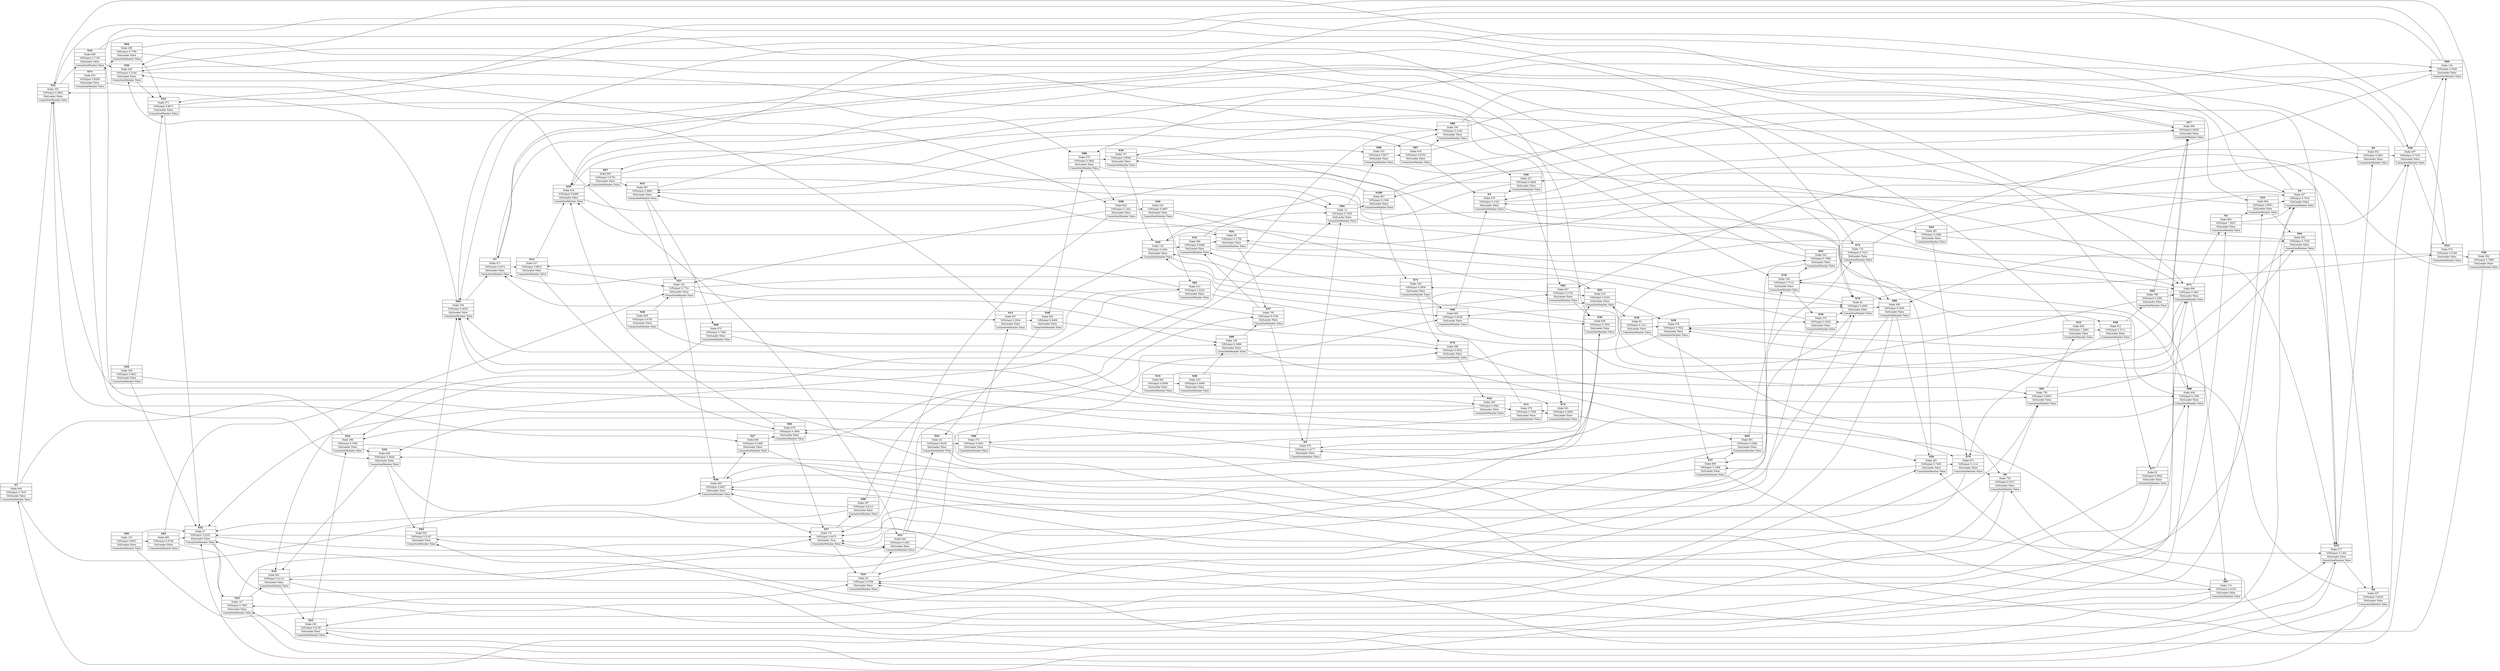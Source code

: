 strict digraph "Peers" {
  rankdir="LR"
  "N1" [shape="record" label=<<b>N1</b>|Stake 644|VrfOutput 0.7919|SlotLeader False|CommitteeMember False>]
  "N10" [shape="record" label=<<b>N10</b>|Stake 747|VrfOutput 2.8594|SlotLeader False|CommitteeMember False>]
  "N100" [shape="record" label=<<b>N100</b>|Stake 667|VrfOutput 0.1546|SlotLeader False|CommitteeMember False>]
  "N11" [shape="record" label=<<b>N11</b>|Stake 379|VrfOutput 0.7609|SlotLeader False|CommitteeMember False>]
  "N12" [shape="record" label=<<b>N12</b>|Stake 856|VrfOutput 1.2893|SlotLeader False|CommitteeMember False>]
  "N13" [shape="record" label=<<b>N13</b>|Stake 437|VrfOutput 0.6915|SlotLeader False|CommitteeMember False>]
  "N14" [shape="record" label=<<b>N14</b>|Stake 595|VrfOutput 0.9599|SlotLeader False|CommitteeMember False>]
  "N15" [shape="record" label=<<b>N15</b>|Stake 857|VrfOutput 0.2004|SlotLeader False|CommitteeMember False>]
  "N16" [shape="record" label=<<b>N16</b>|Stake 646|VrfOutput 0.7150|SlotLeader False|CommitteeMember False>]
  "N17" [shape="record" label=<<b>N17</b>|Stake 990|VrfOutput 0.9835|SlotLeader False|CommitteeMember False>]
  "N18" [shape="record" label=<<b>N18</b>|Stake 62|VrfOutput 0.1011|SlotLeader False|CommitteeMember False>]
  "N19" [shape="record" label=<<b>N19</b>|Stake 20|VrfOutput 0.9798|SlotLeader False|CommitteeMember False>]
  "N2" [shape="record" label=<<b>N2</b>|Stake 804|VrfOutput 7.8537|SlotLeader False|CommitteeMember False>]
  "N20" [shape="record" label=<<b>N20</b>|Stake 916|VrfOutput 0.8480|SlotLeader False|CommitteeMember False>]
  "N21" [shape="record" label=<<b>N21</b>|Stake 192|VrfOutput 0.7741|SlotLeader False|CommitteeMember False>]
  "N22" [shape="record" label=<<b>N22</b>|Stake 430|VrfOutput 0.4862|SlotLeader False|CommitteeMember False>]
  "N23" [shape="record" label=<<b>N23</b>|Stake 147|VrfOutput 0.7855|SlotLeader False|CommitteeMember False>]
  "N24" [shape="record" label=<<b>N24</b>|Stake 396|VrfOutput 8.7093|SlotLeader False|CommitteeMember False>]
  "N25" [shape="record" label=<<b>N25</b>|Stake 230|VrfOutput 0.6138|SlotLeader False|CommitteeMember False>]
  "N26" [shape="record" label=<<b>N26</b>|Stake 643|VrfOutput 0.5140|SlotLeader False|CommitteeMember False>]
  "N27" [shape="record" label=<<b>N27</b>|Stake 658|VrfOutput 0.2490|SlotLeader False|CommitteeMember False>]
  "N28" [shape="record" label=<<b>N28</b>|Stake 253|VrfOutput 0.4490|SlotLeader False|CommitteeMember False>]
  "N29" [shape="record" label=<<b>N29</b>|Stake 132|VrfOutput 0.4481|SlotLeader False|CommitteeMember False>]
  "N3" [shape="record" label=<<b>N3</b>|Stake 679|VrfOutput 0.1242|SlotLeader False|CommitteeMember False>]
  "N30" [shape="record" label=<<b>N30</b>|Stake 327|VrfOutput 0.4926|SlotLeader False|CommitteeMember False>]
  "N31" [shape="record" label=<<b>N31</b>|Stake 569|VrfOutput 0.6466|SlotLeader False|CommitteeMember False>]
  "N32" [shape="record" label=<<b>N32</b>|Stake 601|VrfOutput 0.4112|SlotLeader False|CommitteeMember False>]
  "N33" [shape="record" label=<<b>N33</b>|Stake 574|VrfOutput 0.5169|SlotLeader False|CommitteeMember False>]
  "N34" [shape="record" label=<<b>N34</b>|Stake 646|VrfOutput 0.3628|SlotLeader False|CommitteeMember False>]
  "N35" [shape="record" label=<<b>N35</b>|Stake 864|VrfOutput 4.9951|SlotLeader False|CommitteeMember False>]
  "N36" [shape="record" label=<<b>N36</b>|Stake 650|VrfOutput 0.7833|SlotLeader False|CommitteeMember False>]
  "N37" [shape="record" label=<<b>N37</b>|Stake 699|VrfOutput 5.1406|SlotLeader False|CommitteeMember False>]
  "N38" [shape="record" label=<<b>N38</b>|Stake 392|VrfOutput 0.7968|SlotLeader False|CommitteeMember False>]
  "N39" [shape="record" label=<<b>N39</b>|Stake 379|VrfOutput 0.7622|SlotLeader False|CommitteeMember False>]
  "N4" [shape="record" label=<<b>N4</b>|Stake 207|VrfOutput 0.7616|SlotLeader False|CommitteeMember False>]
  "N40" [shape="record" label=<<b>N40</b>|Stake 609|VrfOutput 0.4782|SlotLeader False|CommitteeMember False>]
  "N41" [shape="record" label=<<b>N41</b>|Stake 571|VrfOutput 0.9671|SlotLeader False|CommitteeMember False>]
  "N42" [shape="record" label=<<b>N42</b>|Stake 208|VrfOutput 0.5861|SlotLeader False|CommitteeMember False>]
  "N43" [shape="record" label=<<b>N43</b>|Stake 44|VrfOutput 0.9235|SlotLeader False|CommitteeMember False>]
  "N44" [shape="record" label=<<b>N44</b>|Stake 349|VrfOutput 0.4821|SlotLeader False|CommitteeMember False>]
  "N45" [shape="record" label=<<b>N45</b>|Stake 481|VrfOutput 0.2388|SlotLeader False|CommitteeMember False>]
  "N46" [shape="record" label=<<b>N46</b>|Stake 495|VrfOutput 0.6827|SlotLeader False|CommitteeMember False>]
  "N47" [shape="record" label=<<b>N47</b>|Stake 745|VrfOutput 8.4756|SlotLeader False|CommitteeMember False>]
  "N48" [shape="record" label=<<b>N48</b>|Stake 854|VrfOutput 0.4009|SlotLeader False|CommitteeMember False>]
  "N49" [shape="record" label=<<b>N49</b>|Stake 322|VrfOutput 0.9987|SlotLeader False|CommitteeMember False>]
  "N5" [shape="record" label=<<b>N5</b>|Stake 552|VrfOutput 0.3851|SlotLeader False|CommitteeMember False>]
  "N50" [shape="record" label=<<b>N50</b>|Stake 370|VrfOutput 0.4205|SlotLeader False|CommitteeMember False>]
  "N51" [shape="record" label=<<b>N51</b>|Stake 644|VrfOutput 0.1821|SlotLeader False|CommitteeMember False>]
  "N52" [shape="record" label=<<b>N52</b>|Stake 47|VrfOutput 3.2255|SlotLeader False|CommitteeMember False>]
  "N53" [shape="record" label=<<b>N53</b>|Stake 577|VrfOutput 0.1263|SlotLeader False|CommitteeMember False>]
  "N54" [shape="record" label=<<b>N54</b>|Stake 59|VrfOutput 0.1759|SlotLeader False|CommitteeMember False>]
  "N55" [shape="record" label=<<b>N55</b>|Stake 381|VrfOutput 0.3690|SlotLeader False|CommitteeMember False>]
  "N56" [shape="record" label=<<b>N56</b>|Stake 491|VrfOutput 0.7455|SlotLeader False|CommitteeMember False>]
  "N57" [shape="record" label=<<b>N57</b>|Stake 731|VrfOutput 0.4472|SlotLeader True|CommitteeMember False>]
  "N58" [shape="record" label=<<b>N58</b>|Stake 912|VrfOutput 0.3711|SlotLeader False|CommitteeMember False>]
  "N59" [shape="record" label=<<b>N59</b>|Stake 297|VrfOutput 0.7230|SlotLeader False|CommitteeMember False>]
  "N6" [shape="record" label=<<b>N6</b>|Stake 457|VrfOutput 0.8520|SlotLeader False|CommitteeMember False>]
  "N60" [shape="record" label=<<b>N60</b>|Stake 106|VrfOutput 0.5698|SlotLeader False|CommitteeMember False>]
  "N61" [shape="record" label=<<b>N61</b>|Stake 913|VrfOutput 2.5223|SlotLeader False|CommitteeMember False>]
  "N62" [shape="record" label=<<b>N62</b>|Stake 798|VrfOutput 0.3392|SlotLeader False|CommitteeMember False>]
  "N63" [shape="record" label=<<b>N63</b>|Stake 543|VrfOutput 0.7666|SlotLeader False|CommitteeMember False>]
  "N64" [shape="record" label=<<b>N64</b>|Stake 482|VrfOutput 0.7539|SlotLeader False|CommitteeMember False>]
  "N65" [shape="record" label=<<b>N65</b>|Stake 581|VrfOutput 0.5396|SlotLeader False|CommitteeMember False>]
  "N66" [shape="record" label=<<b>N66</b>|Stake 372|VrfOutput 0.2951|SlotLeader False|CommitteeMember False>]
  "N67" [shape="record" label=<<b>N67</b>|Stake 893|VrfOutput 0.5752|SlotLeader False|CommitteeMember False>]
  "N68" [shape="record" label=<<b>N68</b>|Stake 973|VrfOutput 0.7460|SlotLeader False|CommitteeMember False>]
  "N69" [shape="record" label=<<b>N69</b>|Stake 144|VrfOutput 0.3026|SlotLeader False|CommitteeMember False>]
  "N7" [shape="record" label=<<b>N7</b>|Stake 471|VrfOutput 0.3474|SlotLeader False|CommitteeMember False>]
  "N70" [shape="record" label=<<b>N70</b>|Stake 82|VrfOutput 0.4065|SlotLeader False|CommitteeMember False>]
  "N71" [shape="record" label=<<b>N71</b>|Stake 660|VrfOutput 0.3901|SlotLeader False|CommitteeMember False>]
  "N72" [shape="record" label=<<b>N72</b>|Stake 361|VrfOutput 4.4840|SlotLeader False|CommitteeMember False>]
  "N73" [shape="record" label=<<b>N73</b>|Stake 532|VrfOutput 0.8269|SlotLeader False|CommitteeMember False>]
  "N74" [shape="record" label=<<b>N74</b>|Stake 715|VrfOutput 0.7913|SlotLeader False|CommitteeMember False>]
  "N75" [shape="record" label=<<b>N75</b>|Stake 249|VrfOutput 0.3856|SlotLeader False|CommitteeMember False>]
  "N76" [shape="record" label=<<b>N76</b>|Stake 975|VrfOutput 0.1114|SlotLeader False|CommitteeMember False>]
  "N77" [shape="record" label=<<b>N77</b>|Stake 83|VrfOutput 0.5842|SlotLeader False|CommitteeMember False>]
  "N78" [shape="record" label=<<b>N78</b>|Stake 164|VrfOutput 0.7131|SlotLeader False|CommitteeMember False>]
  "N79" [shape="record" label=<<b>N79</b>|Stake 298|VrfOutput 0.9531|SlotLeader False|CommitteeMember False>]
  "N8" [shape="record" label=<<b>N8</b>|Stake 728|VrfOutput 0.5317|SlotLeader False|CommitteeMember False>]
  "N80" [shape="record" label=<<b>N80</b>|Stake 404|VrfOutput 0.1389|SlotLeader False|CommitteeMember False>]
  "N81" [shape="record" label=<<b>N81</b>|Stake 792|VrfOutput 0.8567|SlotLeader False|CommitteeMember False>]
  "N82" [shape="record" label=<<b>N82</b>|Stake 567|VrfOutput 0.2729|SlotLeader False|CommitteeMember False>]
  "N83" [shape="record" label=<<b>N83</b>|Stake 978|VrfOutput 0.1894|SlotLeader False|CommitteeMember False>]
  "N84" [shape="record" label=<<b>N84</b>|Stake 14|VrfOutput 0.7630|SlotLeader False|CommitteeMember False>]
  "N85" [shape="record" label=<<b>N85</b>|Stake 133|VrfOutput 0.6931|SlotLeader False|CommitteeMember False>]
  "N86" [shape="record" label=<<b>N86</b>|Stake 938|VrfOutput 0.3455|SlotLeader False|CommitteeMember False>]
  "N87" [shape="record" label=<<b>N87</b>|Stake 619|VrfOutput 0.9753|SlotLeader False|CommitteeMember False>]
  "N88" [shape="record" label=<<b>N88</b>|Stake 675|VrfOutput 0.3842|SlotLeader False|CommitteeMember False>]
  "N89" [shape="record" label=<<b>N89</b>|Stake 330|VrfOutput 0.5183|SlotLeader False|CommitteeMember False>]
  "N9" [shape="record" label=<<b>N9</b>|Stake 979|VrfOutput 0.4177|SlotLeader False|CommitteeMember False>]
  "N90" [shape="record" label=<<b>N90</b>|Stake 352|VrfOutput 0.8077|SlotLeader False|CommitteeMember False>]
  "N91" [shape="record" label=<<b>N91</b>|Stake 234|VrfOutput 0.5323|SlotLeader False|CommitteeMember False>]
  "N92" [shape="record" label=<<b>N92</b>|Stake 800|VrfOutput 0.9736|SlotLeader False|CommitteeMember False>]
  "N93" [shape="record" label=<<b>N93</b>|Stake 945|VrfOutput 0.5167|SlotLeader False|CommitteeMember False>]
  "N94" [shape="record" label=<<b>N94</b>|Stake 268|VrfOutput 0.7706|SlotLeader False|CommitteeMember False>]
  "N95" [shape="record" label=<<b>N95</b>|Stake 339|VrfOutput 0.4033|SlotLeader False|CommitteeMember False>]
  "N96" [shape="record" label=<<b>N96</b>|Stake 604|VrfOutput 0.8258|SlotLeader False|CommitteeMember False>]
  "N97" [shape="record" label=<<b>N97</b>|Stake 174|VrfOutput 0.4104|SlotLeader False|CommitteeMember False>]
  "N98" [shape="record" label=<<b>N98</b>|Stake 602|VrfOutput 0.1441|SlotLeader False|CommitteeMember False>]
  "N99" [shape="record" label=<<b>N99</b>|Stake 297|VrfOutput 0.8115|SlotLeader False|CommitteeMember False>]
  "N1" -> "N22"
  "N1" -> "N46"
  "N1" -> "N81"
  "N10" -> "N29"
  "N10" -> "N53"
  "N10" -> "N90"
  "N100" -> "N55"
  "N100" -> "N69"
  "N100" -> "N75"
  "N11" -> "N55"
  "N11" -> "N66"
  "N11" -> "N72"
  "N12" -> "N39"
  "N12" -> "N58"
  "N12" -> "N95"
  "N13" -> "N20"
  "N13" -> "N21"
  "N13" -> "N83"
  "N14" -> "N17"
  "N14" -> "N28"
  "N14" -> "N72"
  "N15" -> "N26"
  "N15" -> "N29"
  "N15" -> "N48"
  "N16" -> "N26"
  "N16" -> "N36"
  "N16" -> "N4"
  "N17" -> "N100"
  "N17" -> "N23"
  "N17" -> "N7"
  "N18" -> "N39"
  "N18" -> "N70"
  "N18" -> "N8"
  "N19" -> "N51"
  "N19" -> "N52"
  "N19" -> "N74"
  "N2" -> "N35"
  "N2" -> "N4"
  "N2" -> "N59"
  "N20" -> "N67"
  "N20" -> "N71"
  "N20" -> "N84"
  "N21" -> "N46"
  "N21" -> "N60"
  "N21" -> "N96"
  "N22" -> "N16"
  "N22" -> "N27"
  "N22" -> "N71"
  "N23" -> "N32"
  "N23" -> "N57"
  "N23" -> "N71"
  "N24" -> "N16"
  "N24" -> "N2"
  "N24" -> "N34"
  "N25" -> "N24"
  "N25" -> "N4"
  "N25" -> "N56"
  "N26" -> "N41"
  "N26" -> "N72"
  "N26" -> "N74"
  "N27" -> "N83"
  "N27" -> "N84"
  "N27" -> "N97"
  "N28" -> "N60"
  "N28" -> "N71"
  "N28" -> "N76"
  "N29" -> "N31"
  "N29" -> "N54"
  "N29" -> "N91"
  "N3" -> "N30"
  "N3" -> "N6"
  "N3" -> "N70"
  "N30" -> "N10"
  "N30" -> "N29"
  "N30" -> "N82"
  "N31" -> "N54"
  "N31" -> "N70"
  "N31" -> "N84"
  "N32" -> "N25"
  "N32" -> "N51"
  "N32" -> "N80"
  "N33" -> "N26"
  "N33" -> "N38"
  "N33" -> "N86"
  "N34" -> "N32"
  "N34" -> "N53"
  "N34" -> "N93"
  "N35" -> "N30"
  "N35" -> "N4"
  "N35" -> "N64"
  "N36" -> "N29"
  "N36" -> "N34"
  "N36" -> "N46"
  "N37" -> "N32"
  "N37" -> "N35"
  "N37" -> "N65"
  "N38" -> "N41"
  "N38" -> "N8"
  "N38" -> "N82"
  "N39" -> "N37"
  "N39" -> "N50"
  "N39" -> "N95"
  "N4" -> "N22"
  "N4" -> "N54"
  "N4" -> "N83"
  "N40" -> "N15"
  "N40" -> "N21"
  "N40" -> "N60"
  "N41" -> "N52"
  "N41" -> "N78"
  "N41" -> "N88"
  "N42" -> "N11"
  "N42" -> "N22"
  "N42" -> "N95"
  "N43" -> "N66"
  "N43" -> "N70"
  "N43" -> "N83"
  "N44" -> "N36"
  "N44" -> "N41"
  "N44" -> "N52"
  "N45" -> "N4"
  "N45" -> "N64"
  "N45" -> "N76"
  "N46" -> "N27"
  "N46" -> "N57"
  "N46" -> "N70"
  "N47" -> "N31"
  "N47" -> "N7"
  "N47" -> "N9"
  "N48" -> "N43"
  "N48" -> "N82"
  "N48" -> "N88"
  "N49" -> "N58"
  "N49" -> "N61"
  "N49" -> "N91"
  "N5" -> "N20"
  "N5" -> "N3"
  "N5" -> "N59"
  "N50" -> "N25"
  "N50" -> "N29"
  "N50" -> "N70"
  "N51" -> "N43"
  "N51" -> "N69"
  "N51" -> "N96"
  "N52" -> "N23"
  "N52" -> "N53"
  "N52" -> "N79"
  "N53" -> "N5"
  "N53" -> "N6"
  "N53" -> "N93"
  "N54" -> "N47"
  "N54" -> "N53"
  "N54" -> "N55"
  "N55" -> "N21"
  "N55" -> "N68"
  "N55" -> "N80"
  "N56" -> "N37"
  "N56" -> "N67"
  "N56" -> "N76"
  "N57" -> "N19"
  "N57" -> "N51"
  "N57" -> "N99"
  "N58" -> "N62"
  "N58" -> "N76"
  "N58" -> "N77"
  "N59" -> "N33"
  "N59" -> "N69"
  "N59" -> "N88"
  "N6" -> "N25"
  "N6" -> "N52"
  "N6" -> "N91"
  "N60" -> "N47"
  "N60" -> "N65"
  "N60" -> "N79"
  "N61" -> "N13"
  "N61" -> "N24"
  "N61" -> "N81"
  "N62" -> "N17"
  "N62" -> "N71"
  "N62" -> "N96"
  "N63" -> "N10"
  "N63" -> "N26"
  "N63" -> "N37"
  "N64" -> "N3"
  "N64" -> "N39"
  "N64" -> "N53"
  "N65" -> "N19"
  "N65" -> "N78"
  "N65" -> "N9"
  "N66" -> "N15"
  "N66" -> "N59"
  "N66" -> "N91"
  "N67" -> "N55"
  "N67" -> "N84"
  "N67" -> "N87"
  "N68" -> "N32"
  "N68" -> "N42"
  "N68" -> "N61"
  "N69" -> "N20"
  "N69" -> "N26"
  "N69" -> "N78"
  "N7" -> "N13"
  "N7" -> "N17"
  "N7" -> "N30"
  "N70" -> "N20"
  "N70" -> "N33"
  "N70" -> "N86"
  "N71" -> "N2"
  "N71" -> "N39"
  "N71" -> "N97"
  "N72" -> "N11"
  "N72" -> "N53"
  "N72" -> "N95"
  "N73" -> "N34"
  "N73" -> "N51"
  "N73" -> "N94"
  "N74" -> "N5"
  "N74" -> "N71"
  "N74" -> "N86"
  "N75" -> "N31"
  "N75" -> "N79"
  "N75" -> "N96"
  "N76" -> "N46"
  "N76" -> "N57"
  "N76" -> "N8"
  "N77" -> "N19"
  "N77" -> "N46"
  "N77" -> "N80"
  "N78" -> "N50"
  "N78" -> "N63"
  "N78" -> "N86"
  "N79" -> "N42"
  "N79" -> "N7"
  "N79" -> "N81"
  "N8" -> "N1"
  "N8" -> "N57"
  "N8" -> "N81"
  "N80" -> "N50"
  "N80" -> "N78"
  "N80" -> "N9"
  "N81" -> "N12"
  "N81" -> "N64"
  "N81" -> "N80"
  "N82" -> "N36"
  "N82" -> "N75"
  "N82" -> "N91"
  "N83" -> "N20"
  "N83" -> "N24"
  "N83" -> "N57"
  "N84" -> "N100"
  "N84" -> "N45"
  "N84" -> "N90"
  "N85" -> "N19"
  "N85" -> "N52"
  "N85" -> "N92"
  "N86" -> "N19"
  "N86" -> "N23"
  "N86" -> "N56"
  "N87" -> "N17"
  "N87" -> "N3"
  "N87" -> "N89"
  "N88" -> "N10"
  "N88" -> "N70"
  "N88" -> "N98"
  "N89" -> "N35"
  "N89" -> "N52"
  "N89" -> "N69"
  "N9" -> "N34"
  "N9" -> "N56"
  "N9" -> "N84"
  "N90" -> "N71"
  "N90" -> "N87"
  "N90" -> "N89"
  "N91" -> "N18"
  "N91" -> "N39"
  "N91" -> "N57"
  "N92" -> "N21"
  "N92" -> "N23"
  "N92" -> "N52"
  "N93" -> "N52"
  "N93" -> "N57"
  "N93" -> "N95"
  "N94" -> "N41"
  "N94" -> "N89"
  "N94" -> "N98"
  "N95" -> "N22"
  "N95" -> "N59"
  "N95" -> "N7"
  "N96" -> "N3"
  "N96" -> "N36"
  "N96" -> "N63"
  "N97" -> "N19"
  "N97" -> "N56"
  "N97" -> "N93"
  "N98" -> "N21"
  "N98" -> "N49"
  "N98" -> "N57"
  "N99" -> "N46"
  "N99" -> "N47"
  "N99" -> "N52"
}